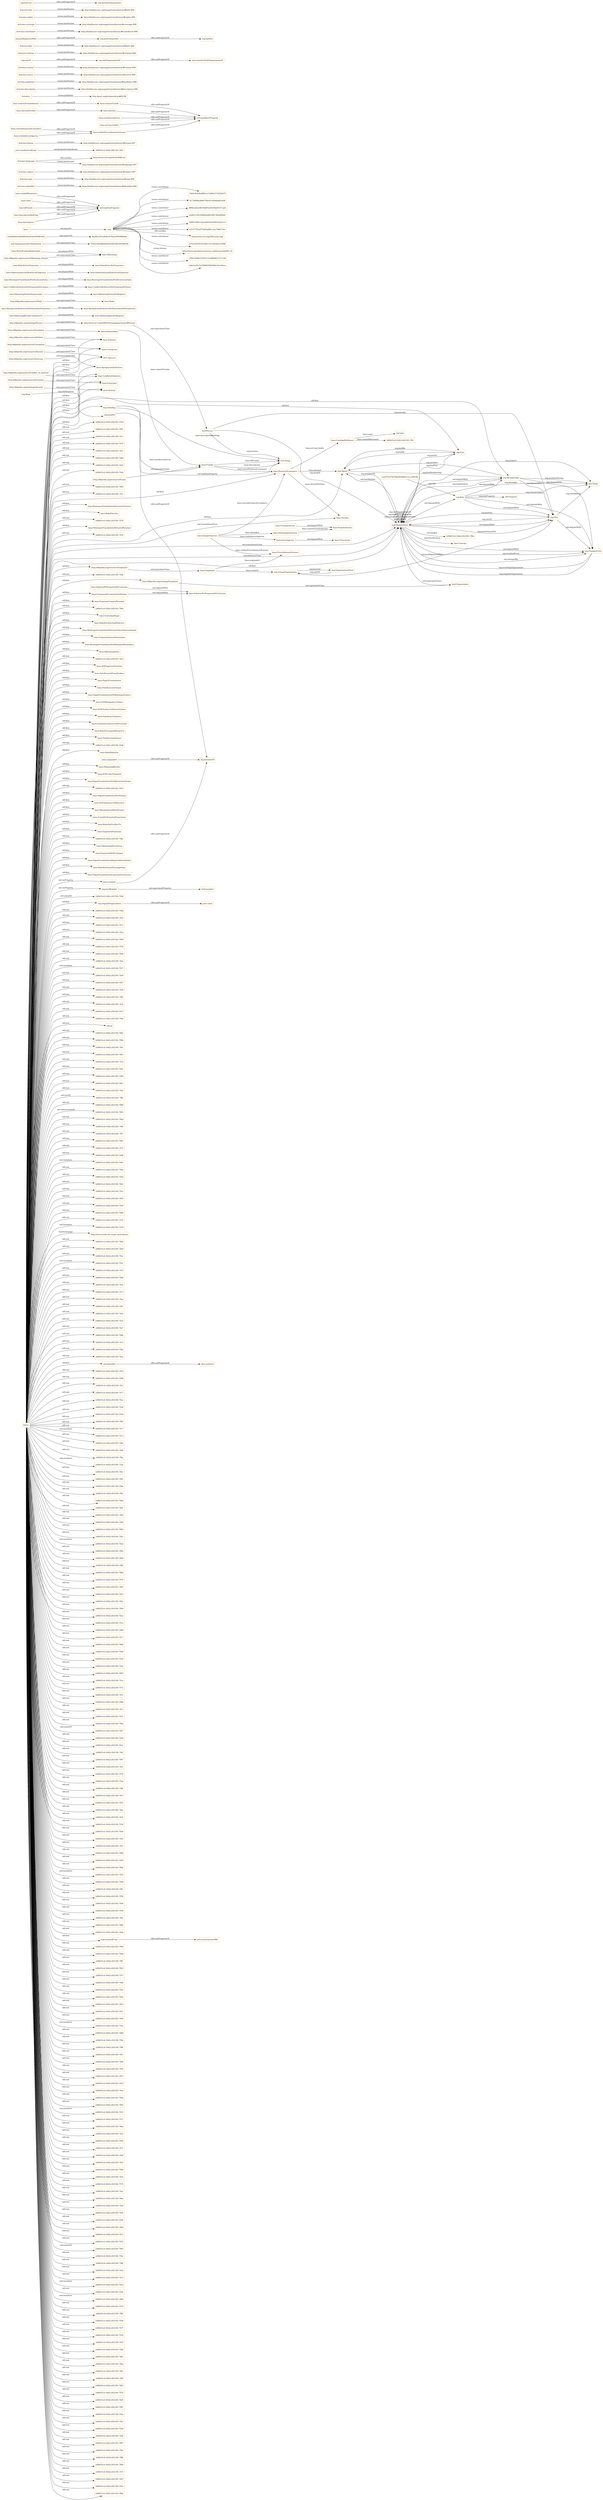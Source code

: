 digraph ar2dtool_diagram { 
rankdir=LR;
size="1501"
node [shape = rectangle, color="orange"]; "base:ReintegroFraudulentoDeGastosFicticios" "base:RoboEfectivo" "http://dbpedia.org/resource/Fraudster" "base:SobornoPorEsquemaDeLicitacion" "base:SkimmingReciboCondonaci?n" "base:Soborno" "base:ReintegroFraudulentoDeGastoPersonal" "base:Redflag" "http://dbpedia.org/resource/Extortion" "base:CantidadDeDinero" "base:EsquemaCompraPersonal" "base:ApropiacionDeActivosDeNaturalezaNoFinanciera" "base:Corrupcion" "http://dbpedia.org/resource/Theft" "base:ApropiacionDeActivosDeNaturalezaFinanciera" "base:GratuidadIlegal" "http://dbpedia.org/resource/Larceny" "base:SkimmingVentasSinRegistro" "base:RoboPorSolicitudDeActivo" "base:ReintegroFraudulentoPorGastoValorSobreestimado" "base:Victima" "base:EsquemaEmisorAutorizado" "base:ConflictoDeInteresPorEsquemaDeVenta" "base:ReintegroFraudulentoPorAnulacionFalsa" "base:SkimmingVentasDepreciadas" "base:ReintegroFraudulentoPorMultiplesReintegros" "base:ProcedimientoForense" "base:SkimmingVenta" "base:FraudeInterno" "http://dbpedia.org/resource/Conflict_of_Interest" "http://dbpedia.org/ontology/Employer" "base:Prevencion" "DUL:Amount" "http://dbpedia.org/ontology/Person" "base:FraudeExterno" "base:SOEIngresosFicticios" "http://www.w3.org/2000/10/swap/pim/contact#Person" "base:FalsificacionFirmaEndoso" "http://dbpedia.org/resource/Corruption" "base:PagosFraudulentos" "org:OrganizationalUnit" "base:FalsificacionCheque" "base:DefraudadorInterno" "base:PagosFraudulentosPorReintegroGastos" "base:EquipoForensic" "http://dbpedia.org/resource/Fraud" "http://dbpedia.org/ontology/Activity" "base:SOEManipulaci?nValor" "base:Fraude" "base:SOEOcultaci?nPasivosGastos" "org:Organization" "base:Empleado" "base:SubestimacionDeActivosEIngresos" "base:SobreestimacionDeActivosEIngresos" "base:RoboActivoNoFinanciero" "base:Falsificaci?nSalario" "base:EsquemaConnivenciaProveedor" "base:SkimmingReciboRegistro" "http://dbpedia.org/resource/bribery" "base:RoboEnCompraRecepci?n" "base:HurtoFondosRegistrados" "base:ConflictoDeInteresPorEsquemaDeCompra" "base:FalsificacionEmisor" "base:ApropiacionDeActivos" "base:RoboDeposito" "base:SobornoPorEsquemaDeComision" "base:Defraudador" "base:SkimmingRecibo" "base:SOECorteTemporal" "base:PagosFraudulentosPorAlteracionCheque" "http://dbpedia.org/resource/Skimming_(fraud)" "base:ConflictoDeInteres" "base:Skimming" "http://dbpedia.org/resource/Employee" "base:ReintegroFraudulentoPorDevolucionFalsa" "http://dbpedia.org/resource/Amount" "base:PagosFraudulentosEnNomina" "base:SOEInformaci?nRelevante" "base:RoboActivoFinanciero" "base:Investigacion" "base:ManipulacionBeneficiario" "base:Robo" "base:FraudeEnEstadosFinancieros" "base:PerjuicioEconomico" "base:RoboSinOcultaci?n" "base:EsquemaDeComisionEnNomina" "base:EmpleadoFantasma" "base:Extorsion" "base:SikimmingDevolucion" "base:EsquemaShellCompany" "base:PagosFraudulentosRegistroDesembolso" "base:RoboPorVentaYEntregaFalsa" "base:PagosFraudulentosEsquemaFacturacion" "org:Post" "57622c8268b9e49c834d528144188c09" "org:Site" "org:FormalOrganization" "a5ddd9b0d38d489ebb263dc0560816fd" "org:OrganizationalCollaboration" "8aafbe23f1af03bc478ae29f50f840bb" "org:Role" "org:ChangeEvent" "ead315b7567f8eb03b842ccecca0fc08" "org:Membership" ; /*classes style*/
	"base:" -> "org:" [ label = "owl:imports" ];
	"base:ApropiacionDeActivosDeNaturalezaFinanciera" -> "base:ApropiacionDeActivosDeNaturalezaNoFinanciera" [ label = "owl:disjointWith" ];
	"org:Role" -> "org:ChangeEvent" [ label = "owl:disjointWith" ];
	"org:Role" -> "org:Site" [ label = "owl:disjointWith" ];
	"org:Role" -> "org:Membership" [ label = "owl:disjointWith" ];
	"base:SobreestimacionDeActivosEIngresos" -> "base:SubestimacionDeActivosEIngresos" [ label = "owl:disjointWith" ];
	"base:unidadMonetaria" -> "owl:topDataProperty" [ label = "rdfs:subPropertyOf" ];
	"base:SobornoPorEsquemaDeComision" -> "base:SobornoPorEsquemaDeLicitacion" [ label = "owl:disjointWith" ];
	"base:EsquemaDeComisionEnNomina" -> "base:SobornoPorEsquemaDeLicitacion" [ label = "owl:disjointWith" ];
	"dcterms:identifier" -> "http://dublincore.org/usage/terms/history/#identifier-006" [ label = "terms:hasVersion" ];
	"http://dbpedia.org/ontology/Employer" -> "foaf:Organization" [ label = "owl:equivalentClass" ];
	"http://dbpedia.org/resource/Larceny" -> "base:ApropiacionDeActivos" [ label = "owl:equivalentClass" ];
	"http://dbpedia.org/resource/Fraudster" -> "base:Defraudador" [ label = "owl:equivalentClass" ];
	"base:SkimmingReciboCondonaci?n" -> "base:SkimmingReciboRegistro" [ label = "owl:disjointWith" ];
	"dcterms:type" -> "http://dublincore.org/usage/terms/history/#type-006" [ label = "terms:hasVersion" ];
	"dcterms:subject" -> "http://dublincore.org/usage/terms/history/#subject-007" [ label = "terms:hasVersion" ];
	"base:valor" -> "owl:topDataProperty" [ label = "rdfs:subPropertyOf" ];
	"dcterms:language" -> "http://www.ietf.org/rfc/rfc4646.txt" [ label = "rdfs:seeAlso" ];
	"dcterms:language" -> "http://dublincore.org/usage/terms/history/#language-007" [ label = "terms:hasVersion" ];
	"org:headOf" -> "org:memberOf" [ label = "rdfs:subPropertyOf" ];
	"http://dbpedia.org/resource/Amount" -> "DUL:Amount" [ label = "owl:equivalentClass" ];
	"base:idFraude" -> "owl:topDataProperty" [ label = "rdfs:subPropertyOf" ];
	"prov:wasDerivedFrom" -> "2d9b55c4:1642c2021f0:-7f01" [ label = "owl:propertyChainAxiom" ];
	"dcterms:format" -> "http://dublincore.org/usage/terms/history/#format-007" [ label = "terms:hasVersion" ];
	"http://dbpedia.org/resource/Employee" -> "base:Empleado" [ label = "owl:equivalentClass" ];
	"base:cometeFraudeInterno" -> "base:cometeFraude" [ label = "rdfs:subPropertyOf" ];
	"base:HurtoFondosRegistrados" -> "base:Skimming" [ label = "owl:disjointWith" ];
	"dcterms:" -> "http://purl.org/dc/aboutdcmi#DCMI" [ label = "terms:publisher" ];
	"http://dbpedia.org/resource/Fraud" -> "base:Fraude" [ label = "owl:equivalentClass" ];
	"dcterms:description" -> "http://dublincore.org/usage/terms/history/#description-006" [ label = "terms:hasVersion" ];
	"http://dbpedia.org/resource/Conflict_of_Interest" -> "base:ConflictoDeInteres" [ label = "owl:equivalentClass" ];
	"org:hasMember" -> "foaf:member" [ label = "owl:equivalentProperty" ];
	"dcterms:publisher" -> "http://dublincore.org/usage/terms/history/#publisher-006" [ label = "terms:hasVersion" ];
	"dcterms:source" -> "http://dublincore.org/usage/terms/history/#source-006" [ label = "terms:hasVersion" ];
	"dcterms:creator" -> "http://dublincore.org/usage/terms/history/#creator-006" [ label = "terms:hasVersion" ];
	"http://dbpedia.org/resource/Theft" -> "base:Robo" [ label = "owl:equivalentClass" ];
	"org:Membership" -> "org:ChangeEvent" [ label = "owl:disjointWith" ];
	"org:Membership" -> "org:Site" [ label = "owl:disjointWith" ];
	"org:Organization" -> "org:Role" [ label = "owl:disjointWith" ];
	"org:Organization" -> "org:ChangeEvent" [ label = "owl:disjointWith" ];
	"org:Organization" -> "foaf:Organization" [ label = "owl:equivalentClass" ];
	"org:Organization" -> "org:Membership" [ label = "owl:disjointWith" ];
	"org:Organization" -> "2d9b55c4:1642c2021f0:-7f0a" [ label = "owl:hasKey" ];
	"org:Organization" -> "org:Site" [ label = "owl:disjointWith" ];
	"base:RoboActivoFinanciero" -> "base:RoboActivoNoFinanciero" [ label = "owl:disjointWith" ];
	"org:originalOrganization" -> "prov:used" [ label = "rdfs:subPropertyOf" ];
	"base:descripcionRedFlag" -> "owl:topDataProperty" [ label = "rdfs:subPropertyOf" ];
	"base:SkimmingVentasDepreciadas" -> "base:SkimmingVentasSinRegistro" [ label = "owl:disjointWith" ];
	"base:afectaA" -> "owl:topObjectProperty" [ label = "rdfs:subPropertyOf" ];
	"base:FraudeExterno" -> "base:FraudeInterno" [ label = "owl:disjointWith" ];
	"base:cometeFraude" -> "owl:topObjectProperty" [ label = "rdfs:subPropertyOf" ];
	"org:Site" -> "org:ChangeEvent" [ label = "owl:disjointWith" ];
	"http://dbpedia.org/resource/Corruption" -> "base:Corrupcion" [ label = "owl:equivalentClass" ];
	"http://dbpedia.org/resource/bribery" -> "base:Soborno" [ label = "owl:equivalentClass" ];
	"base:worksIn" -> "org:memberOf" [ label = "rdfs:subPropertyOf" ];
	"http://dbpedia.org/ontology/Person" -> "http://www.w3.org/2000/10/swap/pim/contact#Person" [ label = "owl:equivalentClass" ];
	"org:subOrganizationOf" -> "org:transitiveSubOrganizationOf" [ label = "rdfs:subPropertyOf" ];
	"NULL" -> "2d9b55c4:1642c2021f0:-7f4b" [ label = "rdf:rest" ];
	"NULL" -> "org:Organization" [ label = "owl:someValuesFrom" ];
	"NULL" -> "2d9b55c4:1642c2021f0:-7fa3" [ label = "rdf:rest" ];
	"NULL" -> "2d9b55c4:1642c2021f0:-7f11" [ label = "rdf:rest" ];
	"NULL" -> "2d9b55c4:1642c2021f0:-7f2a" [ label = "rdf:rest" ];
	"NULL" -> "2d9b55c4:1642c2021f0:-7f99" [ label = "rdf:rest" ];
	"NULL" -> "base:PagosFraudulentos" [ label = "rdf:first" ];
	"NULL" -> "2d9b55c4:1642c2021f0:-7f78" [ label = "rdf:rest" ];
	"NULL" -> "2d9b55c4:1642c2021f0:-7f06" [ label = "rdf:rest" ];
	"NULL" -> "2d9b55c4:1642c2021f0:-7faf" [ label = "rdf:rest" ];
	"NULL" -> "2d9b55c4:1642c2021f0:-7f27" [ label = "owl:members" ];
	"NULL" -> "base:SOEManipulaci?nValor" [ label = "rdf:first" ];
	"NULL" -> "2d9b55c4:1642c2021f0:-7fe9" [ label = "rdf:rest" ];
	"NULL" -> "2d9b55c4:1642c2021f0:-7f57" [ label = "rdf:rest" ];
	"NULL" -> "2d9b55c4:1642c2021f0:-7fc8" [ label = "rdf:rest" ];
	"NULL" -> "2d9b55c4:1642c2021f0:-7f4f" [ label = "rdf:rest" ];
	"NULL" -> "prov:Activity" [ label = "rdf:first" ];
	"NULL" -> "2d9b55c4:1642c2021f0:-7f15" [ label = "rdf:rest" ];
	"NULL" -> "2d9b55c4:1642c2021f0:-7fda" [ label = "rdf:rest" ];
	"NULL" -> "rdf:nil" [ label = "rdf:rest" ];
	"NULL" -> "2d9b55c4:1642c2021f0:-7f82" [ label = "rdf:rest" ];
	"NULL" -> "2d9b55c4:1642c2021f0:-7f9b" [ label = "rdf:rest" ];
	"NULL" -> "org:Post" [ label = "rdf:first" ];
	"NULL" -> "2d9b55c4:1642c2021f0:-7ff3" [ label = "rdf:rest" ];
	"NULL" -> "2d9b55c4:1642c2021f0:-7f61" [ label = "rdf:rest" ];
	"NULL" -> "2d9b55c4:1642c2021f0:-7f7a" [ label = "rdf:rest" ];
	"NULL" -> "2d9b55c4:1642c2021f0:-7fd2" [ label = "rdf:rest" ];
	"NULL" -> "2d9b55c4:1642c2021f0:-7f40" [ label = "rdf:rest" ];
	"NULL" -> "base:PagosFraudulentosPorReintegroGastos" [ label = "rdf:first" ];
	"NULL" -> "2d9b55c4:1642c2021f0:-7fb1" [ label = "rdf:rest" ];
	"NULL" -> "http://dbpedia.org/ontology/Employer" [ label = "rdf:first" ];
	"NULL" -> "2d9b55c4:1642c2021f0:-7fde" [ label = "rdf:rest" ];
	"NULL" -> "2d9b55c4:1642c2021f0:-7ffb" [ label = "owl:oneOf" ];
	"NULL" -> "base:SikimmingDevolucion" [ label = "rdf:first" ];
	"NULL" -> "2d9b55c4:1642c2021f0:-7f86" [ label = "rdf:rest" ];
	"NULL" -> "2d9b55c4:1642c2021f0:-7f03" [ label = "owl:intersectionOf" ];
	"NULL" -> "2d9b55c4:1642c2021f0:-7fbd" [ label = "rdf:rest" ];
	"NULL" -> "2d9b55c4:1642c2021f0:-7f9f" [ label = "rdf:rest" ];
	"NULL" -> "2d9b55c4:1642c2021f0:-7ff7" [ label = "rdf:rest" ];
	"NULL" -> "base:PerjuicioEconomico" [ label = "rdf:first" ];
	"NULL" -> "2d9b55c4:1642c2021f0:-7f65" [ label = "rdf:rest" ];
	"NULL" -> "2d9b55c4:1642c2021f0:-7f7e" [ label = "rdf:rest" ];
	"NULL" -> "2d9b55c4:1642c2021f0:-7fd6" [ label = "rdf:rest" ];
	"NULL" -> "2d9b55c4:1642c2021f0:-7f45" [ label = "owl:members" ];
	"NULL" -> "2d9b55c4:1642c2021f0:-7f44" [ label = "rdf:rest" ];
	"NULL" -> "2d9b55c4:1642c2021f0:-7f5d" [ label = "rdf:rest" ];
	"NULL" -> "2d9b55c4:1642c2021f0:-7fb5" [ label = "rdf:rest" ];
	"NULL" -> "2d9b55c4:1642c2021f0:-7f3c" [ label = "rdf:rest" ];
	"NULL" -> "2d9b55c4:1642c2021f0:-7f02" [ label = "rdf:rest" ];
	"NULL" -> "2d9b55c4:1642c2021f0:-7f39" [ label = "rdf:rest" ];
	"NULL" -> "2d9b55c4:1642c2021f0:-7f90" [ label = "rdf:rest" ];
	"NULL" -> "2d9b55c4:1642c2021f0:-7f1b" [ label = "rdf:rest" ];
	"NULL" -> "2d9b55c4:1642c2021f0:-7f18" [ label = "owl:members" ];
	"NULL" -> "http://www.asahi-net.or.jp/~ax2s-kmtn/" [ label = "foaf:homepage" ];
	"NULL" -> "2d9b55c4:1642c2021f0:-7f69" [ label = "rdf:rest" ];
	"NULL" -> "2d9b55c4:1642c2021f0:-7fe0" [ label = "rdf:rest" ];
	"NULL" -> "2d9b55c4:1642c2021f0:-7fec" [ label = "rdf:rest" ];
	"NULL" -> "2d9b55c4:1642c2021f0:-7f31" [ label = "owl:members" ];
	"NULL" -> "2d9b55c4:1642c2021f0:-7f1f" [ label = "rdf:rest" ];
	"NULL" -> "2d9b55c4:1642c2021f0:-7f94" [ label = "rdf:rest" ];
	"NULL" -> "2d9b55c4:1642c2021f0:-7fcb" [ label = "rdf:rest" ];
	"NULL" -> "base:SkimmingVenta" [ label = "rdf:first" ];
	"NULL" -> "2d9b55c4:1642c2021f0:-7f73" [ label = "rdf:rest" ];
	"NULL" -> "2d9b55c4:1642c2021f0:-7faa" [ label = "rdf:rest" ];
	"NULL" -> "2d9b55c4:1642c2021f0:-7f8c" [ label = "rdf:rest" ];
	"NULL" -> "2d9b55c4:1642c2021f0:-7fe4" [ label = "rdf:rest" ];
	"NULL" -> "2d9b55c4:1642c2021f0:-7f52" [ label = "rdf:rest" ];
	"NULL" -> "2d9b55c4:1642c2021f0:-7fa7" [ label = "rdf:rest" ];
	"NULL" -> "2d9b55c4:1642c2021f0:-7f6b" [ label = "rdf:rest" ];
	"NULL" -> "base:ReintegroFraudulentoDeGastosFicticios" [ label = "rdf:first" ];
	"NULL" -> "2d9b55c4:1642c2021f0:-7fc3" [ label = "rdf:rest" ];
	"NULL" -> "base:Falsificaci?nSalario" [ label = "rdf:first" ];
	"NULL" -> "base:FalsificacionEmisor" [ label = "rdf:first" ];
	"NULL" -> "2d9b55c4:1642c2021f0:-7f4a" [ label = "rdf:rest" ];
	"NULL" -> "2d9b55c4:1642c2021f0:-7fa2" [ label = "rdf:rest" ];
	"NULL" -> "org:identifier" [ label = "rdf:first" ];
	"NULL" -> "2d9b55c4:1642c2021f0:-7f10" [ label = "rdf:rest" ];
	"NULL" -> "2d9b55c4:1642c2021f0:-7f98" [ label = "rdf:rest" ];
	"NULL" -> "2d9b55c4:1642c2021f0:-7fcf" [ label = "rdf:rest" ];
	"NULL" -> "2d9b55c4:1642c2021f0:-7f77" [ label = "rdf:rest" ];
	"NULL" -> "2d9b55c4:1642c2021f0:-7fae" [ label = "rdf:rest" ];
	"NULL" -> "org:Membership" [ label = "rdf:first" ];
	"NULL" -> "2d9b55c4:1642c2021f0:-7fe8" [ label = "rdf:rest" ];
	"NULL" -> "2d9b55c4:1642c2021f0:-7f56" [ label = "rdf:rest" ];
	"NULL" -> "org:Organization" [ label = "owl:allValuesFrom" ];
	"NULL" -> "2d9b55c4:1642c2021f0:-7f6f" [ label = "rdf:rest" ];
	"NULL" -> "2d9b55c4:1642c2021f0:-7fc7" [ label = "rdf:rest" ];
	"NULL" -> "base:EsquemaDeComisionEnNomina" [ label = "rdf:first" ];
	"NULL" -> "2d9b55c4:1642c2021f0:-7f13" [ label = "owl:members" ];
	"NULL" -> "2d9b55c4:1642c2021f0:-7f4e" [ label = "rdf:rest" ];
	"NULL" -> "2d9b55c4:1642c2021f0:-7fa6" [ label = "rdf:rest" ];
	"NULL" -> "2d9b55c4:1642c2021f0:-7ffa" [ label = "rdf:rest" ];
	"NULL" -> "2d9b55c4:1642c2021f0:-7f3a" [ label = "owl:members" ];
	"NULL" -> "2d9b55c4:1642c2021f0:-7f0c" [ label = "rdf:rest" ];
	"NULL" -> "2d9b55c4:1642c2021f0:-7f81" [ label = "rdf:rest" ];
	"NULL" -> "2d9b55c4:1642c2021f0:-7f9a" [ label = "rdf:rest" ];
	"NULL" -> "2d9b55c4:1642c2021f0:-7ff2" [ label = "rdf:rest" ];
	"NULL" -> "2d9b55c4:1642c2021f0:-7f60" [ label = "rdf:rest" ];
	"NULL" -> "base:SOEOcultaci?nPasivosGastos" [ label = "rdf:first" ];
	"NULL" -> "base:SOEIngresosFicticios" [ label = "rdf:first" ];
	"NULL" -> "2d9b55c4:1642c2021f0:-7fd1" [ label = "rdf:rest" ];
	"NULL" -> "2d9b55c4:1642c2021f0:-7fb0" [ label = "rdf:rest" ];
	"NULL" -> "2d9b55c4:1642c2021f0:-7fdd" [ label = "rdf:rest" ];
	"NULL" -> "base:RoboPorSolicitudDeActivo" [ label = "rdf:first" ];
	"NULL" -> "2d9b55c4:1642c2021f0:-7f85" [ label = "rdf:rest" ];
	"NULL" -> "base:EsquemaCompraPersonal" [ label = "rdf:first" ];
	"NULL" -> "2d9b55c4:1642c2021f0:-7fbc" [ label = "rdf:rest" ];
	"NULL" -> "2d9b55c4:1642c2021f0:-7f2d" [ label = "owl:members" ];
	"NULL" -> "2d9b55c4:1642c2021f0:-7f9e" [ label = "rdf:rest" ];
	"NULL" -> "2d9b55c4:1642c2021f0:-7fb9" [ label = "rdf:rest" ];
	"NULL" -> "2d9b55c4:1642c2021f0:-7ff6" [ label = "rdf:rest" ];
	"NULL" -> "2d9b55c4:1642c2021f0:-7f64" [ label = "rdf:rest" ];
	"NULL" -> "base:SOECorteTemporal" [ label = "rdf:first" ];
	"NULL" -> "2d9b55c4:1642c2021f0:-7f7d" [ label = "rdf:rest" ];
	"NULL" -> "2d9b55c4:1642c2021f0:-7fd5" [ label = "rdf:rest" ];
	"NULL" -> "2d9b55c4:1642c2021f0:-7f43" [ label = "rdf:rest" ];
	"NULL" -> "2d9b55c4:1642c2021f0:-7f5c" [ label = "rdf:rest" ];
	"NULL" -> "2d9b55c4:1642c2021f0:-7fb4" [ label = "rdf:rest" ];
	"NULL" -> "2d9b55c4:1642c2021f0:-7f22" [ label = "rdf:rest" ];
	"NULL" -> "base:ApropiacionDeActivos" [ label = "rdf:first" ];
	"NULL" -> "2d9b55c4:1642c2021f0:-7f1a" [ label = "rdf:rest" ];
	"NULL" -> "2d9b55c4:1642c2021f0:-7f89" [ label = "rdf:rest" ];
	"NULL" -> "base:RoboPorVentaYEntregaFalsa" [ label = "rdf:first" ];
	"NULL" -> "2d9b55c4:1642c2021f0:-7f17" [ label = "rdf:rest" ];
	"NULL" -> "base:FalsificacionCheque" [ label = "rdf:first" ];
	"NULL" -> "2d9b55c4:1642c2021f0:-7f68" [ label = "rdf:rest" ];
	"NULL" -> "2d9b55c4:1642c2021f0:-7fd9" [ label = "rdf:rest" ];
	"NULL" -> "2d9b55c4:1642c2021f0:-7f26" [ label = "rdf:rest" ];
	"NULL" -> "2d9b55c4:1642c2021f0:-7feb" [ label = "rdf:rest" ];
	"NULL" -> "base:EsquemaShellCompany" [ label = "rdf:first" ];
	"NULL" -> "2d9b55c4:1642c2021f0:-7f93" [ label = "rdf:rest" ];
	"NULL" -> "2d9b55c4:1642c2021f0:-7fca" [ label = "rdf:rest" ];
	"NULL" -> "2d9b55c4:1642c2021f0:-7f72" [ label = "rdf:rest" ];
	"NULL" -> "2d9b55c4:1642c2021f0:-7fc2" [ label = "rdf:rest" ];
	"NULL" -> "2d9b55c4:1642c2021f0:-7f8b" [ label = "rdf:rest" ];
	"NULL" -> "base:RoboSinOcultaci?n" [ label = "rdf:first" ];
	"NULL" -> "2d9b55c4:1642c2021f0:-7fe3" [ label = "rdf:rest" ];
	"NULL" -> "2d9b55c4:1642c2021f0:-7f51" [ label = "rdf:rest" ];
	"NULL" -> "base:EsquemaEmisorAutorizado" [ label = "rdf:first" ];
	"NULL" -> "2d9b55c4:1642c2021f0:-7f6a" [ label = "rdf:rest" ];
	"NULL" -> "base:ManipulacionBeneficiario" [ label = "rdf:first" ];
	"NULL" -> "2d9b55c4:1642c2021f0:-7f07" [ label = "owl:unionOf" ];
	"NULL" -> "base:SOEInformaci?nRelevante" [ label = "rdf:first" ];
	"NULL" -> "2d9b55c4:1642c2021f0:-7f30" [ label = "rdf:rest" ];
	"NULL" -> "2d9b55c4:1642c2021f0:-7fa1" [ label = "rdf:rest" ];
	"NULL" -> "2d9b55c4:1642c2021f0:-7fef" [ label = "rdf:rest" ];
	"NULL" -> "2d9b55c4:1642c2021f0:-7f97" [ label = "rdf:rest" ];
	"NULL" -> "2d9b55c4:1642c2021f0:-7fce" [ label = "rdf:rest" ];
	"NULL" -> "2d9b55c4:1642c2021f0:-7f76" [ label = "rdf:rest" ];
	"NULL" -> "2d9b55c4:1642c2021f0:-7fad" [ label = "rdf:rest" ];
	"NULL" -> "2d9b55c4:1642c2021f0:-7f8f" [ label = "rdf:rest" ];
	"NULL" -> "2d9b55c4:1642c2021f0:-7fe7" [ label = "rdf:rest" ];
	"NULL" -> "base:ReintegroFraudulentoPorMultiplesReintegros" [ label = "rdf:first" ];
	"NULL" -> "2d9b55c4:1642c2021f0:-7f55" [ label = "rdf:rest" ];
	"NULL" -> "2d9b55c4:1642c2021f0:-7f6e" [ label = "rdf:rest" ];
	"NULL" -> "2d9b55c4:1642c2021f0:-7fc6" [ label = "rdf:rest" ];
	"NULL" -> "2d9b55c4:1642c2021f0:-7f34" [ label = "rdf:rest" ];
	"NULL" -> "2d9b55c4:1642c2021f0:-7f4d" [ label = "rdf:rest" ];
	"NULL" -> "2d9b55c4:1642c2021f0:-7fa5" [ label = "rdf:rest" ];
	"NULL" -> "2d9b55c4:1642c2021f0:-7f2c" [ label = "rdf:rest" ];
	"NULL" -> "2d9b55c4:1642c2021f0:-7f80" [ label = "rdf:rest" ];
	"NULL" -> "base:PagosFraudulentosEsquemaFacturacion" [ label = "rdf:first" ];
	"NULL" -> "2d9b55c4:1642c2021f0:-7f29" [ label = "rdf:rest" ];
	"NULL" -> "base:FalsificacionFirmaEndoso" [ label = "rdf:first" ];
	"NULL" -> "2d9b55c4:1642c2021f0:-7f0b" [ label = "rdf:rest" ];
	"NULL" -> "base:ReintegroFraudulentoDeGastoPersonal" [ label = "rdf:first" ];
	"NULL" -> "2d9b55c4:1642c2021f0:-7f35" [ label = "owl:members" ];
	"NULL" -> "2d9b55c4:1642c2021f0:-7f08" [ label = "rdf:rest" ];
	"NULL" -> "2d9b55c4:1642c2021f0:-7ff1" [ label = "rdf:rest" ];
	"NULL" -> "2d9b55c4:1642c2021f0:-7f59" [ label = "rdf:rest" ];
	"NULL" -> "2d9b55c4:1642c2021f0:-7fd0" [ label = "rdf:rest" ];
	"NULL" -> "2d9b55c4:1642c2021f0:-7f38" [ label = "rdf:rest" ];
	"NULL" -> "base:ReintegroFraudulentoPorGastoValorSobreestimado" [ label = "rdf:first" ];
	"NULL" -> "base:Soborno" [ label = "rdf:first" ];
	"NULL" -> "2d9b55c4:1642c2021f0:-7fdc" [ label = "rdf:rest" ];
	"NULL" -> "2d9b55c4:1642c2021f0:-7f84" [ label = "rdf:rest" ];
	"NULL" -> "2d9b55c4:1642c2021f0:-7fbb" [ label = "rdf:rest" ];
	"NULL" -> "org:resultedFrom" [ label = "rdf:first" ];
	"NULL" -> "2d9b55c4:1642c2021f0:-7f9d" [ label = "rdf:rest" ];
	"NULL" -> "2d9b55c4:1642c2021f0:-7fb8" [ label = "rdf:rest" ];
	"NULL" -> "2d9b55c4:1642c2021f0:-7ff5" [ label = "rdf:rest" ];
	"NULL" -> "2d9b55c4:1642c2021f0:-7f63" [ label = "rdf:rest" ];
	"NULL" -> "2d9b55c4:1642c2021f0:-7f7c" [ label = "rdf:rest" ];
	"NULL" -> "2d9b55c4:1642c2021f0:-7fd4" [ label = "rdf:rest" ];
	"NULL" -> "2d9b55c4:1642c2021f0:-7f42" [ label = "rdf:rest" ];
	"NULL" -> "2d9b55c4:1642c2021f0:-7f5b" [ label = "rdf:rest" ];
	"NULL" -> "2d9b55c4:1642c2021f0:-7fb3" [ label = "rdf:rest" ];
	"NULL" -> "2d9b55c4:1642c2021f0:-7f21" [ label = "rdf:rest" ];
	"NULL" -> "2d9b55c4:1642c2021f0:-7f00" [ label = "rdf:rest" ];
	"NULL" -> "2d9b55c4:1642c2021f0:-7f3e" [ label = "owl:members" ];
	"NULL" -> "foaf:Agent" [ label = "rdf:first" ];
	"NULL" -> "base:PagosFraudulentosPorAlteracionCheque" [ label = "rdf:first" ];
	"NULL" -> "2d9b55c4:1642c2021f0:-7f88" [ label = "rdf:rest" ];
	"NULL" -> "2d9b55c4:1642c2021f0:-7fbf" [ label = "rdf:rest" ];
	"NULL" -> "base:SkimmingRecibo" [ label = "rdf:first" ];
	"NULL" -> "2d9b55c4:1642c2021f0:-7ff9" [ label = "rdf:rest" ];
	"NULL" -> "2d9b55c4:1642c2021f0:-7f67" [ label = "rdf:rest" ];
	"NULL" -> "base:PagosFraudulentosEnNomina" [ label = "rdf:first" ];
	"NULL" -> "DUL:Amount" [ label = "rdf:first" ];
	"NULL" -> "2d9b55c4:1642c2021f0:-7fd8" [ label = "rdf:rest" ];
	"NULL" -> "org:hasMember" [ label = "owl:onProperty" ];
	"NULL" -> "2d9b55c4:1642c2021f0:-7f5f" [ label = "rdf:rest" ];
	"NULL" -> "2d9b55c4:1642c2021f0:-7fb7" [ label = "rdf:rest" ];
	"NULL" -> "2d9b55c4:1642c2021f0:-7f25" [ label = "rdf:rest" ];
	"NULL" -> "base:EsquemaConnivenciaProveedor" [ label = "rdf:first" ];
	"NULL" -> "2d9b55c4:1642c2021f0:-7fea" [ label = "rdf:rest" ];
	"NULL" -> "base:EmpleadoFantasma" [ label = "rdf:first" ];
	"NULL" -> "2d9b55c4:1642c2021f0:-7f04" [ label = "rdf:rest" ];
	"NULL" -> "2d9b55c4:1642c2021f0:-7f92" [ label = "rdf:rest" ];
	"NULL" -> "2d9b55c4:1642c2021f0:-7f23" [ label = "owl:members" ];
	"NULL" -> "2d9b55c4:1642c2021f0:-7f71" [ label = "rdf:rest" ];
	"NULL" -> "2d9b55c4:1642c2021f0:-7f8a" [ label = "rdf:rest" ];
	"NULL" -> "2d9b55c4:1642c2021f0:-7fe2" [ label = "rdf:rest" ];
	"NULL" -> "2d9b55c4:1642c2021f0:-7f50" [ label = "rdf:rest" ];
	"NULL" -> "2d9b55c4:1642c2021f0:-7fc1" [ label = "rdf:rest" ];
	"NULL" -> "2d9b55c4:1642c2021f0:-7fa0" [ label = "rdf:rest" ];
	"NULL" -> "2d9b55c4:1642c2021f0:-7fee" [ label = "rdf:rest" ];
	"NULL" -> "2d9b55c4:1642c2021f0:-7f96" [ label = "rdf:rest" ];
	"NULL" -> "2d9b55c4:1642c2021f0:-7fcd" [ label = "rdf:rest" ];
	"NULL" -> "base:worksIn" [ label = "owl:onProperty" ];
	"NULL" -> "2d9b55c4:1642c2021f0:-7f75" [ label = "rdf:rest" ];
	"NULL" -> "base:RoboEfectivo" [ label = "rdf:first" ];
	"NULL" -> "2d9b55c4:1642c2021f0:-7fac" [ label = "rdf:rest" ];
	"NULL" -> "2d9b55c4:1642c2021f0:-7f8e" [ label = "rdf:rest" ];
	"NULL" -> "2d9b55c4:1642c2021f0:-7fa9" [ label = "rdf:rest" ];
	"NULL" -> "2d9b55c4:1642c2021f0:-7fe6" [ label = "rdf:rest" ];
	"NULL" -> "2d9b55c4:1642c2021f0:-7f54" [ label = "rdf:rest" ];
	"NULL" -> "2d9b55c4:1642c2021f0:-7f6d" [ label = "rdf:rest" ];
	"NULL" -> "2d9b55c4:1642c2021f0:-7fc5" [ label = "rdf:rest" ];
	"NULL" -> "2d9b55c4:1642c2021f0:-7f33" [ label = "rdf:rest" ];
	"NULL" -> "2d9b55c4:1642c2021f0:-7f05" [ label = "owl:unionOf" ];
	"NULL" -> "base:RoboDeposito" [ label = "rdf:first" ];
	"NULL" -> "2d9b55c4:1642c2021f0:-7f4c" [ label = "rdf:rest" ];
	"NULL" -> "2d9b55c4:1642c2021f0:-7f0f" [ label = "rdf:rest" ];
	"NULL" -> "2d9b55c4:1642c2021f0:-7fa4" [ label = "rdf:rest" ];
	"NULL" -> "2d9b55c4:1642c2021f0:-7f12" [ label = "rdf:rest" ];
	"NULL" -> "2d9b55c4:1642c2021f0:-7f1d" [ label = "owl:members" ];
	"NULL" -> "2d9b55c4:1642c2021f0:-7f2b" [ label = "rdf:rest" ];
	"NULL" -> "2d9b55c4:1642c2021f0:-7f0d" [ label = "owl:members" ];
	"NULL" -> "2d9b55c4:1642c2021f0:-7f79" [ label = "rdf:rest" ];
	"NULL" -> "2d9b55c4:1642c2021f0:-7ff0" [ label = "rdf:rest" ];
	"NULL" -> "2d9b55c4:1642c2021f0:-7f58" [ label = "rdf:rest" ];
	"NULL" -> "2d9b55c4:1642c2021f0:-7f37" [ label = "rdf:rest" ];
	"NULL" -> "2d9b55c4:1642c2021f0:-7f16" [ label = "rdf:rest" ];
	"NULL" -> "2d9b55c4:1642c2021f0:-7f2f" [ label = "rdf:rest" ];
	"NULL" -> "base:Corrupcion" [ label = "rdf:first" ];
	"NULL" -> "2d9b55c4:1642c2021f0:-7fdb" [ label = "rdf:rest" ];
	"NULL" -> "2d9b55c4:1642c2021f0:-7f83" [ label = "rdf:rest" ];
	"NULL" -> "base:Redflag" [ label = "rdf:first" ];
	"NULL" -> "2d9b55c4:1642c2021f0:-7fba" [ label = "rdf:rest" ];
	"NULL" -> "2d9b55c4:1642c2021f0:-7f9c" [ label = "rdf:rest" ];
	"NULL" -> "2d9b55c4:1642c2021f0:-7ff4" [ label = "rdf:rest" ];
	"NULL" -> "2d9b55c4:1642c2021f0:-7f62" [ label = "rdf:rest" ];
	"NULL" -> "2d9b55c4:1642c2021f0:-7f7b" [ label = "rdf:rest" ];
	"NULL" -> "2d9b55c4:1642c2021f0:-7fd3" [ label = "rdf:rest" ];
	"NULL" -> "2d9b55c4:1642c2021f0:-7f41" [ label = "rdf:rest" ];
	"NULL" -> "2d9b55c4:1642c2021f0:-7f5a" [ label = "rdf:rest" ];
	"NULL" -> "2d9b55c4:1642c2021f0:-7fb2" [ label = "rdf:rest" ];
	"NULL" -> "2d9b55c4:1642c2021f0:-7f20" [ label = "rdf:rest" ];
	"NULL" -> "org:originalOrganization" [ label = "rdf:first" ];
	"NULL" -> "2d9b55c4:1642c2021f0:-7fdf" [ label = "rdf:rest" ];
	"NULL" -> "2d9b55c4:1642c2021f0:-7f87" [ label = "rdf:rest" ];
	"NULL" -> "2d9b55c4:1642c2021f0:-7fbe" [ label = "rdf:rest" ];
	"NULL" -> "2d9b55c4:1642c2021f0:-7ff8" [ label = "rdf:rest" ];
	"NULL" -> "2d9b55c4:1642c2021f0:-7f66" [ label = "rdf:rest" ];
	"NULL" -> "2d9b55c4:1642c2021f0:-7f7f" [ label = "rdf:rest" ];
	"NULL" -> "2d9b55c4:1642c2021f0:-7fd7" [ label = "rdf:rest" ];
	"NULL" -> "base:Extorsion" [ label = "rdf:first" ];
	"NULL" -> "2d9b55c4:1642c2021f0:-7f5e" [ label = "rdf:rest" ];
	"NULL" -> "2d9b55c4:1642c2021f0:-7fb6" [ label = "rdf:rest" ];
	"NULL" -> "http://dbpedia.org/resource/Employee" [ label = "rdf:first" ];
	"NULL" -> "2d9b55c4:1642c2021f0:-7f3d" [ label = "rdf:rest" ];
	"NULL" -> "base:ConflictoDeInteres" [ label = "rdf:first" ];
	"NULL" -> "org:Organization" [ label = "rdf:first" ];
	"NULL" -> "2d9b55c4:1642c2021f0:-7f91" [ label = "rdf:rest" ];
	"NULL" -> "2d9b55c4:1642c2021f0:-7f1c" [ label = "rdf:rest" ];
	"NULL" -> "2d9b55c4:1642c2021f0:-7f70" [ label = "rdf:rest" ];
	"NULL" -> "2d9b55c4:1642c2021f0:-7fe1" [ label = "rdf:rest" ];
	"NULL" -> "2d9b55c4:1642c2021f0:-7f49" [ label = "rdf:rest" ];
	"NULL" -> "base:FraudeEnEstadosFinancieros" [ label = "rdf:first" ];
	"NULL" -> "2d9b55c4:1642c2021f0:-7fc0" [ label = "rdf:rest" ];
	"NULL" -> "base:RoboEnCompraRecepci?n" [ label = "rdf:first" ];
	"NULL" -> "2d9b55c4:1642c2021f0:-7fed" [ label = "rdf:rest" ];
	"NULL" -> "2d9b55c4:1642c2021f0:-7f95" [ label = "rdf:rest" ];
	"NULL" -> "base:PagosFraudulentosRegistroDesembolso" [ label = "rdf:first" ];
	"NULL" -> "2d9b55c4:1642c2021f0:-7fcc" [ label = "rdf:rest" ];
	"NULL" -> "2d9b55c4:1642c2021f0:-7f74" [ label = "rdf:rest" ];
	"NULL" -> "2d9b55c4:1642c2021f0:-7fc9" [ label = "rdf:rest" ];
	"NULL" -> "base:Victima" [ label = "owl:someValuesFrom" ];
	"NULL" -> "2d9b55c4:1642c2021f0:-7fab" [ label = "rdf:rest" ];
	"NULL" -> "2d9b55c4:1642c2021f0:-7f8d" [ label = "rdf:rest" ];
	"NULL" -> "2d9b55c4:1642c2021f0:-7fe5" [ label = "rdf:rest" ];
	"NULL" -> "2d9b55c4:1642c2021f0:-7fa8" [ label = "rdf:rest" ];
	"NULL" -> "2d9b55c4:1642c2021f0:-7f53" [ label = "rdf:rest" ];
	"NULL" -> "2d9b55c4:1642c2021f0:-7f6c" [ label = "rdf:rest" ];
	"NULL" -> "2d9b55c4:1642c2021f0:-7f09" [ label = "owl:unionOf" ];
	"NULL" -> "2d9b55c4:1642c2021f0:-7fc4" [ label = "rdf:rest" ];
	"NULL" -> "base:GratuidadIlegal" [ label = "rdf:first" ];
	"base:descripcion" -> "owl:topDataProperty" [ label = "rdfs:subPropertyOf" ];
	"http://dbpedia.org/ontology/Activity" -> "prov:Activity" [ label = "owl:equivalentClass" ];
	"base:ReintegroFraudulentoPorAnulacionFalsa" -> "base:ReintegroFraudulentoPorDevolucionFalsa" [ label = "owl:disjointWith" ];
	"dcterms:relation" -> "http://dublincore.org/usage/terms/history/#relation-006" [ label = "terms:hasVersion" ];
	"org:resultedFrom" -> "prov:wasGeneratedBy" [ label = "rdfs:subPropertyOf" ];
	"org:Head" -> "org:headOf" [ label = "org:roleProperty" ];
	"org:" -> "10ebc4efa6a896e1e7dd9e371022bd7f" [ label = "terms:contributor" ];
	"org:" -> "0172f084a48457fbc81c6264ad61fe9f" [ label = "terms:contributor" ];
	"org:" -> "890b2a42e4619ddf5d20256a91b71a42" [ label = "terms:contributor" ];
	"org:" -> "2ddb5159c309b6eb96c9f4749eb6f4dc" [ label = "terms:contributor" ];
	"org:" -> "59f053e8b12deedbf34c054810a2b113" [ label = "terms:contributor" ];
	"org:" -> "a3107745af75a02adf6cc3ac766b75ec" [ label = "terms:contributor" ];
	"org:" -> "http://www.w3.org/TR/vocab-org/" [ label = "rdfs:seeAlso" ];
	"org:" -> "d7b32e016e35e48135c2592faa31f0f8" [ label = "terms:contributor" ];
	"org:" -> "http://www.opendatacommons.org/licenses/pddl/1.0/" [ label = "terms:license" ];
	"org:" -> "1f5b15b90c522f3131ad69462127c7e8" [ label = "terms:contributor" ];
	"org:" -> "adec1a2bc3e1994835b926be5e2e9ace" [ label = "terms:contributor" ];
	"base:estaAsociadoCon" -> "owl:topObjectProperty" [ label = "rdfs:subPropertyOf" ];
	"org:OrganizationalCollaboration" -> "57622c8268b9e49c834d528144188c09" [ label = "owl:equivalentClass" ];
	"dcterms:date" -> "http://dublincore.org/usage/terms/history/#date-006" [ label = "terms:hasVersion" ];
	"base:ConflictoDeInteresPorEsquemaDeCompra" -> "base:ConflictoDeInteresPorEsquemaDeVenta" [ label = "owl:disjointWith" ];
	"http://www.w3.org/2000/10/swap/pim/contact#Person" -> "foaf:Person" [ label = "owl:equivalentClass" ];
	"base:seConcretaEn" -> "owl:topObjectProperty" [ label = "rdfs:subPropertyOf" ];
	"base:Investigacion" -> "base:Prevencion" [ label = "owl:disjointWith" ];
	"base:calculaPerjuicioEconomico" -> "base:realizaProcedimientoForense" [ label = "rdfs:subPropertyOf" ];
	"org:hasRegisteredSite" -> "org:hasPrimarySite" [ label = "rdfs:subPropertyOf" ];
	"base:realizaProcedimientoForense" -> "owl:topObjectProperty" [ label = "rdfs:subPropertyOf" ];
	"http://dbpedia.org/resource/Extortion" -> "base:Extorsion" [ label = "owl:equivalentClass" ];
	"org:hasPrimarySite" -> "org:hasSite" [ label = "rdfs:subPropertyOf" ];
	"dcterms:contributor" -> "http://dublincore.org/usage/terms/history/#contributor-006" [ label = "terms:hasVersion" ];
	"base:realizaInvestigacion" -> "base:realizaProcedimientoForense" [ label = "rdfs:subPropertyOf" ];
	"dcterms:coverage" -> "http://dublincore.org/usage/terms/history/#coverage-006" [ label = "terms:hasVersion" ];
	"http://dbpedia.org/resource/Skimming_(fraud)" -> "base:Skimming" [ label = "owl:equivalentClass" ];
	"base:asignadoA" -> "org:memberOf" [ label = "rdfs:subPropertyOf" ];
	"org:unitOf" -> "org:subOrganizationOf" [ label = "rdfs:subPropertyOf" ];
	"org:identifier" -> "skos:notation" [ label = "rdfs:subPropertyOf" ];
	"base:afectaAVictima" -> "base:afectaA" [ label = "rdfs:subPropertyOf" ];
	"dcterms:rights" -> "http://dublincore.org/usage/terms/history/#rights-006" [ label = "terms:hasVersion" ];
	"dcterms:title" -> "http://dublincore.org/usage/terms/history/#title-006" [ label = "terms:hasVersion" ];
	"org:hasUnit" -> "org:hasSubOrganization" [ label = "rdfs:subPropertyOf" ];
	"base:PerjuicioEconomico" -> "base:Victima" [ label = "base:afectaAVictima" ];
	"base:DefraudadorInterno" -> "base:FraudeInterno" [ label = "base:cometeFraudeInterno" ];
	"base:Empleado" -> "org:FormalOrganization" [ label = "base:worksIn" ];
	"org:Site" -> "owl:Thing" [ label = "org:siteAddress" ];
	"base:EquipoForensic" -> "base:PerjuicioEconomico" [ label = "base:calculaPerjuicioEconomico" ];
	"org:FormalOrganization" -> "org:OrganizationalUnit" [ label = "org:hasUnit" ];
	"foaf:Agent" -> "org:Organization" [ label = "org:memberOf" ];
	"org:Organization" -> "owl:Thing" [ label = "org:identifier" ];
	"foaf:Person" -> "org:Organization" [ label = "org:headOf" ];
	"foaf:Agent" -> "org:Membership" [ label = "org:hasMembership" ];
	"org:Membership" -> "owl:Thing" [ label = "org:memberDuring" ];
	"org:Organization" -> "org:Site" [ label = "org:hasPrimarySite" ];
	"org:Organization" -> "org:Organization" [ label = "org:linkedTo" ];
	"org:Membership" -> "foaf:Agent" [ label = "org:member" ];
	"base:PerjuicioEconomico" -> "foaf:Agent" [ label = "base:afectaA" ];
	"base:Empleado" -> "base:ProcedimientoForense" [ label = "base:asignadoA" ];
	"foaf:Person" -> "org:Site" [ label = "org:basedAt" ];
	"org:Role" -> "owl:Thing" [ label = "org:remuneration" ];
	"base:EquipoForensic" -> "base:ProcedimientoForense" [ label = "base:realizaProcedimientoForense" ];
	"org:OrganizationalUnit" -> "org:FormalOrganization" [ label = "org:unitOf" ];
	"base:CantidadDeDinero" -> "2d9b55c4:1642c2021f0:-7ffc" [ label = "base:unidadMonetaria" ];
	"org:Role" -> "rdf:Property" [ label = "org:roleProperty" ];
	"org:Organization" -> "owl:Thing" [ label = "org:purpose" ];
	"foaf:Agent" -> "org:Post" [ label = "org:holds" ];
	"base:Fraude" -> "base:PerjuicioEconomico" [ label = "base:causaPerjuicioEconomico" ];
	"base:CantidadDeDinero" -> "owl:real" [ label = "base:valor" ];
	"base:Redflag" -> "base:Fraude" [ label = "base:estaAsociadoCon" ];
	"base:EquipoForensic" -> "base:DefraudadorInterno" [ label = "base:identifica" ];
	"org:FormalOrganization" -> "org:Site" [ label = "org:hasRegisteredSite" ];
	"base:PerjuicioEconomico" -> "base:CantidadDeDinero" [ label = "base:seConcretaEn" ];
	"org:Post" -> "org:Organization" [ label = "org:postIn" ];
	"base:EquipoForensic" -> "base:Investigacion" [ label = "base:realizaInvestigacion" ];
	"base:Redflag" -> "xsd:string" [ label = "base:descripcionRedFlag" ];
	"org:Organization" -> "org:Site" [ label = "org:hasSite" ];
	"org:ChangeEvent" -> "org:Organization" [ label = "org:resultingOrganization" ];
	"base:Fraude" -> "xsd:string" [ label = "base:idFraude" ];
	"a5ddd9b0d38d489ebb263dc0560816fd" -> "8aafbe23f1af03bc478ae29f50f840bb" [ label = "org:reportsTo" ];
	"base:Defraudador" -> "base:Fraude" [ label = "base:cometeFraude" ];
	"org:Organization" -> "skos:Concept" [ label = "org:classification" ];
	"org:Organization" -> "org:Post" [ label = "org:hasPost" ];
	"org:Membership" -> "org:Organization" [ label = "org:organization" ];
	"org:ChangeEvent" -> "org:Organization" [ label = "org:originalOrganization" ];
	"org:Organization" -> "org:ChangeEvent" [ label = "org:resultedFrom" ];
	"ead315b7567f8eb03b842ccecca0fc08" -> "org:Role" [ label = "org:role" ];
	"base:Fraude" -> "xsd:string" [ label = "base:descripcion" ];
	"org:Site" -> "org:Organization" [ label = "org:siteOf" ];
	"org:Organization" -> "foaf:Agent" [ label = "org:hasMember" ];
	"org:Organization" -> "org:Organization" [ label = "org:transitiveSubOrganizationOf" ];
	"org:Organization" -> "org:Organization" [ label = "org:hasSubOrganization" ];
	"foaf:Person" -> "xsd:string" [ label = "org:location" ];
	"org:Organization" -> "org:ChangeEvent" [ label = "org:changedBy" ];
	"org:Post" -> "foaf:Agent" [ label = "org:heldBy" ];
	"base:Redflag" -> "xsd:string" [ label = "owl:topDataProperty" ];
	"org:Organization" -> "org:Organization" [ label = "org:subOrganizationOf" ];

}
